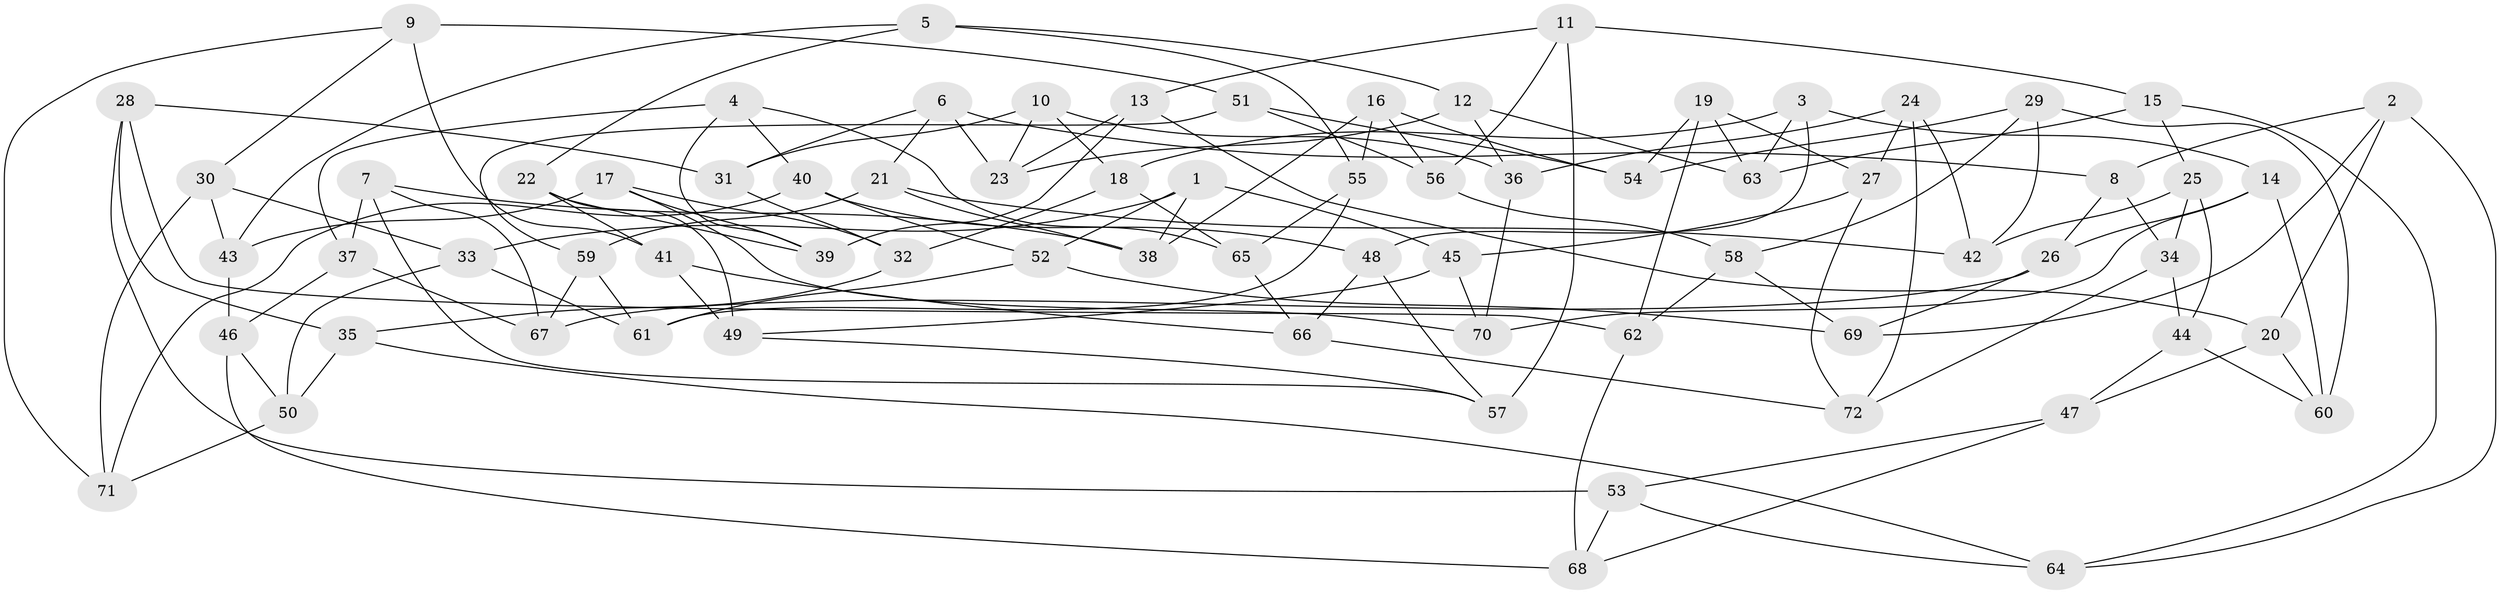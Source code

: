// Generated by graph-tools (version 1.1) at 2025/03/03/09/25 03:03:03]
// undirected, 72 vertices, 144 edges
graph export_dot {
graph [start="1"]
  node [color=gray90,style=filled];
  1;
  2;
  3;
  4;
  5;
  6;
  7;
  8;
  9;
  10;
  11;
  12;
  13;
  14;
  15;
  16;
  17;
  18;
  19;
  20;
  21;
  22;
  23;
  24;
  25;
  26;
  27;
  28;
  29;
  30;
  31;
  32;
  33;
  34;
  35;
  36;
  37;
  38;
  39;
  40;
  41;
  42;
  43;
  44;
  45;
  46;
  47;
  48;
  49;
  50;
  51;
  52;
  53;
  54;
  55;
  56;
  57;
  58;
  59;
  60;
  61;
  62;
  63;
  64;
  65;
  66;
  67;
  68;
  69;
  70;
  71;
  72;
  1 -- 33;
  1 -- 52;
  1 -- 38;
  1 -- 45;
  2 -- 64;
  2 -- 69;
  2 -- 20;
  2 -- 8;
  3 -- 18;
  3 -- 14;
  3 -- 63;
  3 -- 48;
  4 -- 37;
  4 -- 39;
  4 -- 40;
  4 -- 65;
  5 -- 12;
  5 -- 43;
  5 -- 22;
  5 -- 55;
  6 -- 23;
  6 -- 21;
  6 -- 8;
  6 -- 31;
  7 -- 38;
  7 -- 37;
  7 -- 57;
  7 -- 67;
  8 -- 26;
  8 -- 34;
  9 -- 30;
  9 -- 51;
  9 -- 71;
  9 -- 41;
  10 -- 18;
  10 -- 36;
  10 -- 31;
  10 -- 23;
  11 -- 13;
  11 -- 15;
  11 -- 57;
  11 -- 56;
  12 -- 63;
  12 -- 23;
  12 -- 36;
  13 -- 39;
  13 -- 20;
  13 -- 23;
  14 -- 26;
  14 -- 70;
  14 -- 60;
  15 -- 25;
  15 -- 63;
  15 -- 64;
  16 -- 56;
  16 -- 55;
  16 -- 54;
  16 -- 38;
  17 -- 43;
  17 -- 70;
  17 -- 39;
  17 -- 32;
  18 -- 65;
  18 -- 32;
  19 -- 62;
  19 -- 54;
  19 -- 63;
  19 -- 27;
  20 -- 47;
  20 -- 60;
  21 -- 38;
  21 -- 59;
  21 -- 42;
  22 -- 41;
  22 -- 49;
  22 -- 39;
  24 -- 42;
  24 -- 27;
  24 -- 72;
  24 -- 36;
  25 -- 44;
  25 -- 34;
  25 -- 42;
  26 -- 69;
  26 -- 67;
  27 -- 45;
  27 -- 72;
  28 -- 53;
  28 -- 35;
  28 -- 31;
  28 -- 62;
  29 -- 42;
  29 -- 58;
  29 -- 54;
  29 -- 60;
  30 -- 71;
  30 -- 43;
  30 -- 33;
  31 -- 32;
  32 -- 35;
  33 -- 61;
  33 -- 50;
  34 -- 72;
  34 -- 44;
  35 -- 64;
  35 -- 50;
  36 -- 70;
  37 -- 67;
  37 -- 46;
  40 -- 48;
  40 -- 52;
  40 -- 71;
  41 -- 66;
  41 -- 49;
  43 -- 46;
  44 -- 60;
  44 -- 47;
  45 -- 49;
  45 -- 70;
  46 -- 50;
  46 -- 68;
  47 -- 68;
  47 -- 53;
  48 -- 57;
  48 -- 66;
  49 -- 57;
  50 -- 71;
  51 -- 56;
  51 -- 59;
  51 -- 54;
  52 -- 61;
  52 -- 69;
  53 -- 64;
  53 -- 68;
  55 -- 61;
  55 -- 65;
  56 -- 58;
  58 -- 62;
  58 -- 69;
  59 -- 61;
  59 -- 67;
  62 -- 68;
  65 -- 66;
  66 -- 72;
}
